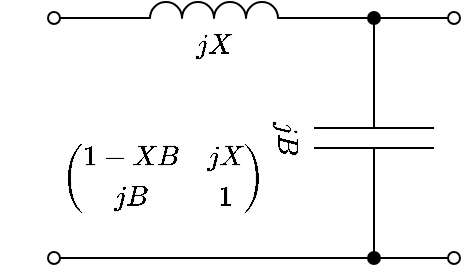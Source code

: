 <mxfile>
    <diagram id="AyoVYBRfxSjdGMLu-JFE" name="ページ1">
        <mxGraphModel dx="677" dy="487" grid="1" gridSize="10" guides="1" tooltips="1" connect="1" arrows="1" fold="1" page="1" pageScale="1" pageWidth="827" pageHeight="1169" math="1" shadow="0">
            <root>
                <mxCell id="0"/>
                <mxCell id="1" parent="0"/>
                <mxCell id="2" value="" style="endArrow=none;html=1;entryX=0;entryY=1;entryDx=0;entryDy=0;entryPerimeter=0;startArrow=oval;startFill=0;" parent="1" target="6" edge="1">
                    <mxGeometry width="50" height="50" relative="1" as="geometry">
                        <mxPoint x="40" y="40" as="sourcePoint"/>
                        <mxPoint x="80" y="39.03" as="targetPoint"/>
                    </mxGeometry>
                </mxCell>
                <mxCell id="6" value="&lt;font style=&quot;font-size: 12px;&quot;&gt;\(jX\)&lt;/font&gt;" style="pointerEvents=1;verticalLabelPosition=bottom;shadow=0;dashed=0;align=center;html=1;verticalAlign=top;shape=mxgraph.electrical.inductors.inductor_3;" parent="1" vertex="1">
                    <mxGeometry x="70" y="32" width="100" height="8" as="geometry"/>
                </mxCell>
                <mxCell id="7" value="&lt;font style=&quot;font-size: 12px;&quot;&gt;\(jB\)&lt;/font&gt;" style="pointerEvents=1;verticalLabelPosition=bottom;shadow=0;dashed=0;align=center;html=1;verticalAlign=top;shape=mxgraph.electrical.capacitors.capacitor_1;rotation=90;" parent="1" vertex="1">
                    <mxGeometry x="150" y="70" width="100" height="60" as="geometry"/>
                </mxCell>
                <mxCell id="8" value="" style="endArrow=oval;html=1;exitX=1;exitY=1;exitDx=0;exitDy=0;exitPerimeter=0;endFill=0;" parent="1" source="6" edge="1">
                    <mxGeometry width="50" height="50" relative="1" as="geometry">
                        <mxPoint x="190" y="60" as="sourcePoint"/>
                        <mxPoint x="240" y="40" as="targetPoint"/>
                    </mxGeometry>
                </mxCell>
                <mxCell id="9" value="" style="endArrow=none;html=1;entryX=0;entryY=0.5;entryDx=0;entryDy=0;entryPerimeter=0;startArrow=oval;startFill=1;" parent="1" target="7" edge="1">
                    <mxGeometry width="50" height="50" relative="1" as="geometry">
                        <mxPoint x="200" y="40" as="sourcePoint"/>
                        <mxPoint x="240" y="10" as="targetPoint"/>
                    </mxGeometry>
                </mxCell>
                <mxCell id="10" value="" style="endArrow=oval;html=1;exitX=1;exitY=0.5;exitDx=0;exitDy=0;exitPerimeter=0;endFill=1;" parent="1" source="7" edge="1">
                    <mxGeometry width="50" height="50" relative="1" as="geometry">
                        <mxPoint x="190" y="60" as="sourcePoint"/>
                        <mxPoint x="200" y="160" as="targetPoint"/>
                    </mxGeometry>
                </mxCell>
                <mxCell id="11" value="" style="endArrow=oval;html=1;startArrow=oval;startFill=0;endFill=0;" parent="1" edge="1">
                    <mxGeometry width="50" height="50" relative="1" as="geometry">
                        <mxPoint x="40" y="160" as="sourcePoint"/>
                        <mxPoint x="240" y="160" as="targetPoint"/>
                    </mxGeometry>
                </mxCell>
                <mxCell id="12" value="\(\left(\begin{array}{cc}1-XB&amp;amp;jX\\jB&amp;amp;1\end{array}\right)\)" style="text;html=1;align=center;verticalAlign=middle;whiteSpace=wrap;rounded=0;" vertex="1" parent="1">
                    <mxGeometry x="50" y="100" width="90" height="40" as="geometry"/>
                </mxCell>
            </root>
        </mxGraphModel>
    </diagram>
</mxfile>